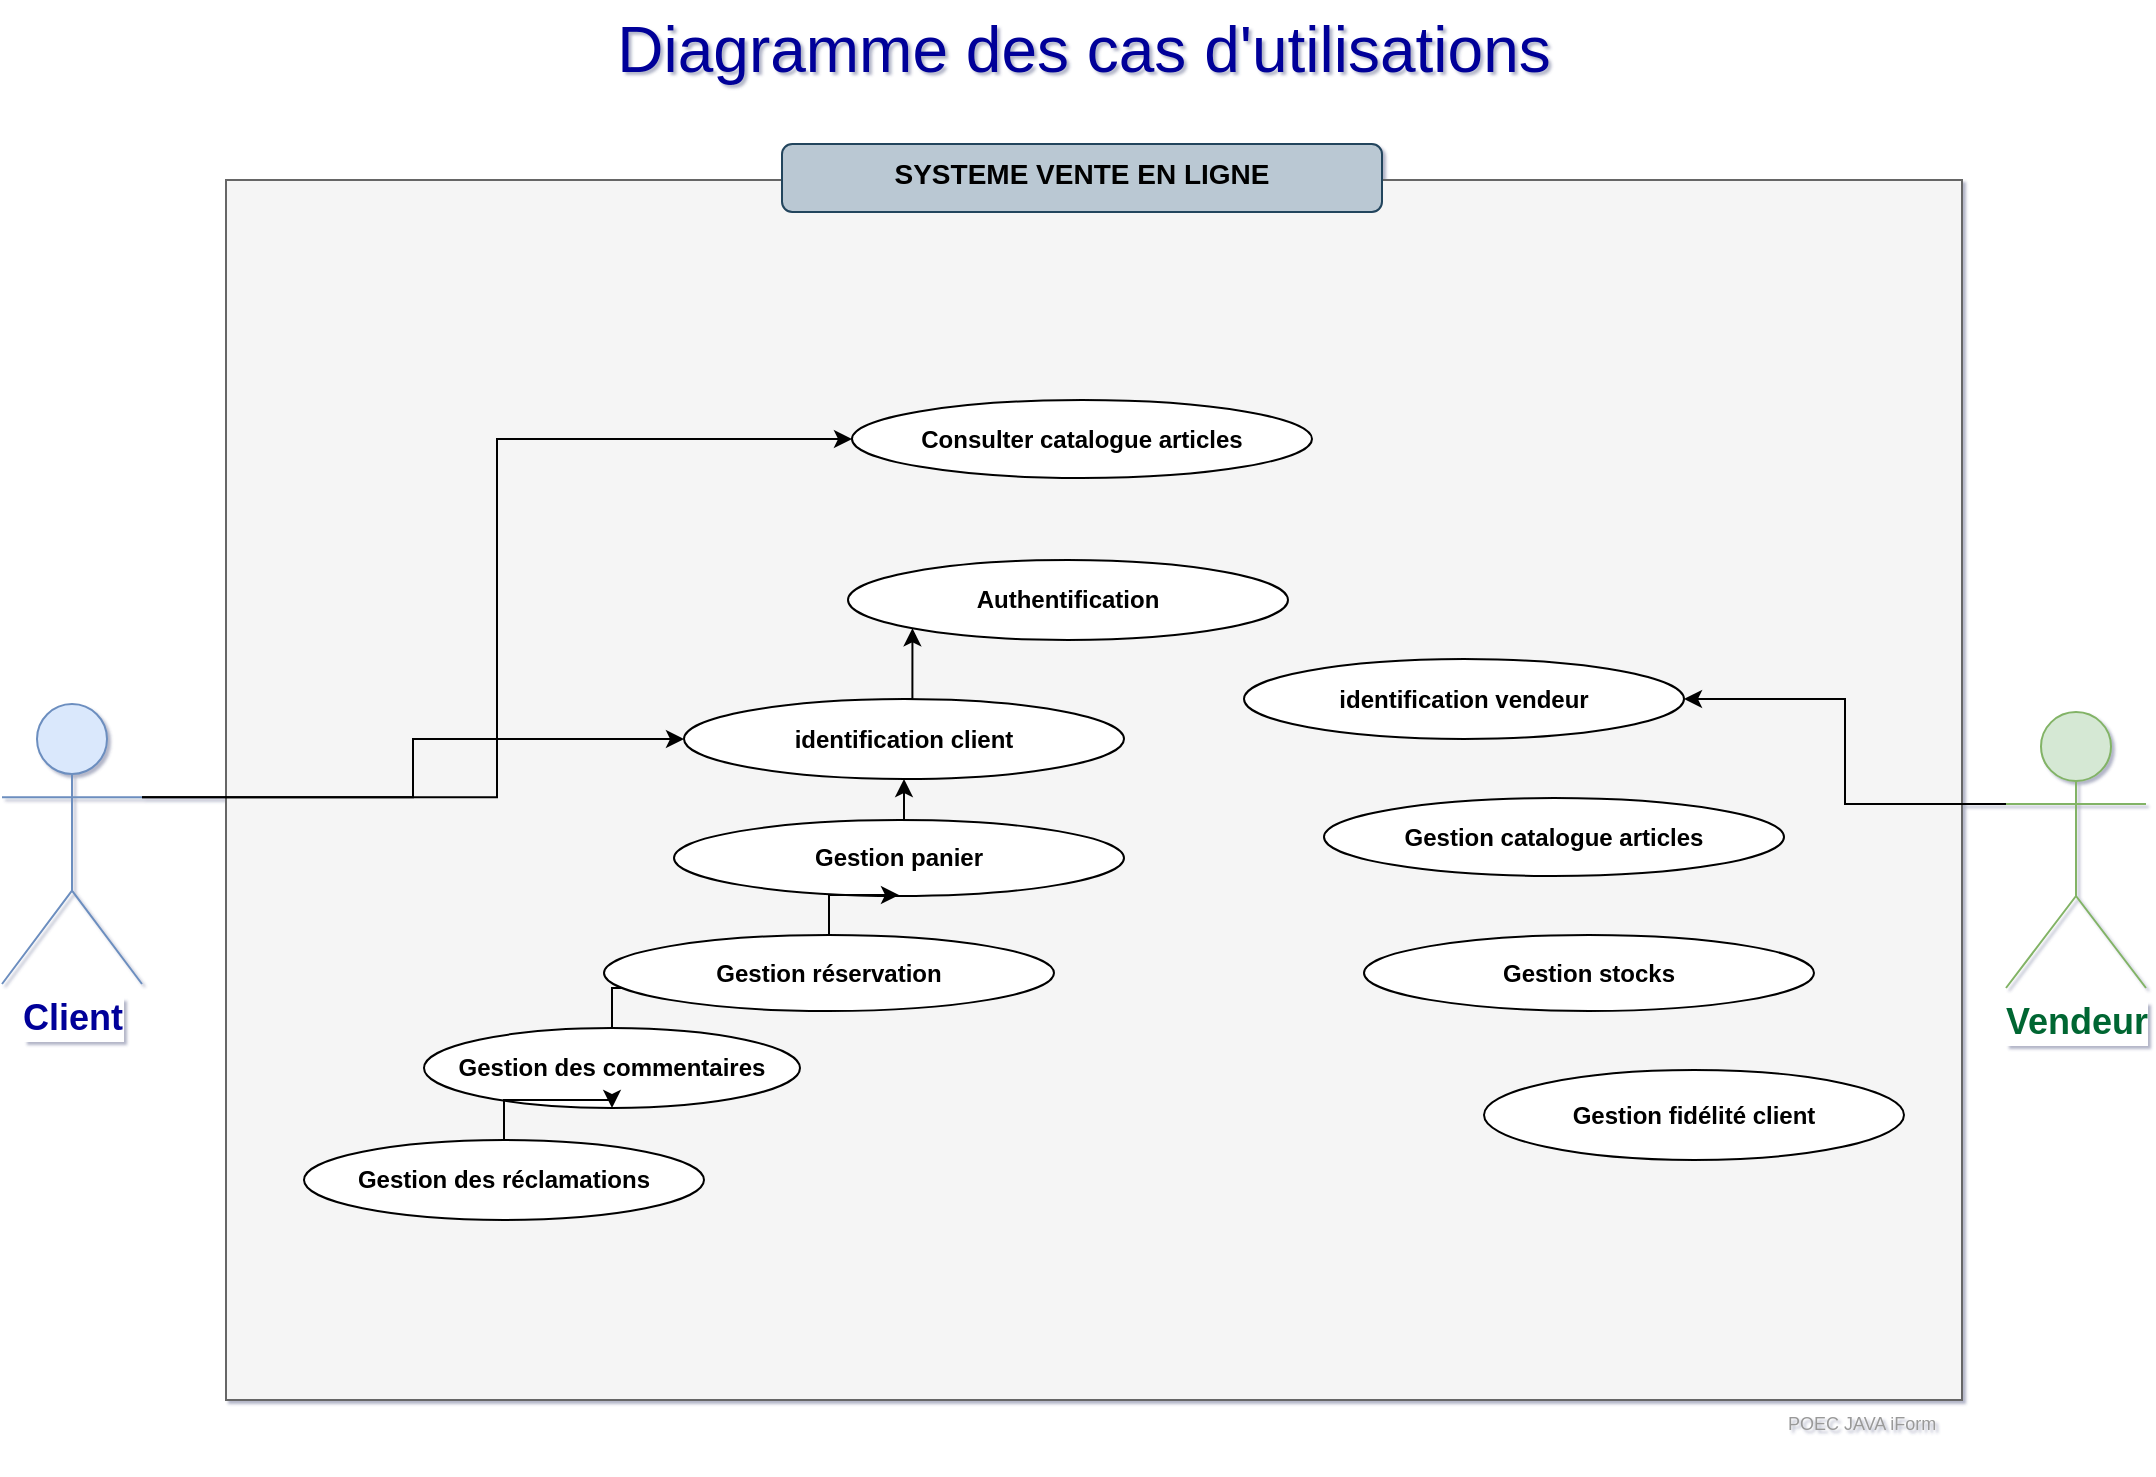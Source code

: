 <mxfile version="10.9.8" type="google"><diagram id="gy2QpjZNauT2OFBlqRVt" name="Page-1"><mxGraphModel dx="2037" dy="2097" grid="1" gridSize="10" guides="1" tooltips="1" connect="1" arrows="1" fold="1" page="1" pageScale="1" pageWidth="1169" pageHeight="827" math="0" shadow="1"><root><mxCell id="0"/><mxCell id="1" style="" parent="0"/><mxCell id="vmg2FbhWiP4dFP8dIsx7-2" value="" style="whiteSpace=wrap;html=1;fillColor=#f5f5f5;strokeColor=#666666;aspect=fixed;gradientDirection=east;fontColor=#333333;" parent="1" vertex="1"><mxGeometry x="-1019" y="-1510" width="868" height="610" as="geometry"/></mxCell><mxCell id="jJY2KtnaPIEv0p_k36iy-1" value="Client" style="shape=umlActor;verticalLabelPosition=bottom;labelBackgroundColor=#ffffff;verticalAlign=top;html=1;outlineConnect=0;fontSize=18;fillColor=#dae8fc;strokeColor=#6c8ebf;fontColor=#000099;fontStyle=1" parent="1" vertex="1"><mxGeometry x="-1131" y="-1248" width="70" height="140" as="geometry"/></mxCell><mxCell id="jJY2KtnaPIEv0p_k36iy-29" value="&lt;font style=&quot;font-size: 32px;&quot;&gt;Diagramme des cas d'utilisations&lt;/font&gt;" style="text;html=1;strokeColor=none;fillColor=none;align=center;verticalAlign=middle;whiteSpace=wrap;rounded=0;fontSize=32;fontColor=#000099;" parent="1" vertex="1"><mxGeometry x="-860" y="-1600" width="540" height="50" as="geometry"/></mxCell><mxCell id="6HSuD5VmJ3jCZOE1iI-S-3" value="Vendeur" style="shape=umlActor;verticalLabelPosition=bottom;labelBackgroundColor=#ffffff;verticalAlign=top;html=1;outlineConnect=0;fontSize=18;fillColor=#d5e8d4;strokeColor=#82b366;fontColor=#006633;fontStyle=1" parent="1" vertex="1"><mxGeometry x="-129" y="-1244" width="70" height="138" as="geometry"/></mxCell><mxCell id="vmg2FbhWiP4dFP8dIsx7-3" value="&lt;div style=&quot;font-size: 14px&quot;&gt;SYSTEME VENTE EN LIGNE&lt;/div&gt;&lt;div style=&quot;font-size: 14px&quot;&gt;&lt;br style=&quot;font-size: 14px&quot;&gt;&lt;/div&gt;" style="text;html=1;align=center;verticalAlign=top;whiteSpace=wrap;rounded=1;fontSize=14;labelBackgroundColor=none;shadow=0;fillColor=#bac8d3;strokeColor=#23445d;comic=0;glass=0;fontStyle=1" parent="1" vertex="1"><mxGeometry x="-741" y="-1528" width="300" height="34" as="geometry"/></mxCell><mxCell id="8FL3fubIxs6-75wPnmAW-33" value="POEC JAVA iForm" style="text;resizable=0;points=[];autosize=1;align=left;verticalAlign=top;spacingTop=-4;fontSize=9;fontColor=#999999;shadow=0;html=1;" parent="1" vertex="1"><mxGeometry x="-240" y="-896" width="90" height="30" as="geometry"/></mxCell><mxCell id="8FL3fubIxs6-75wPnmAW-78" value="shema" style="" parent="0"/><mxCell id="8FL3fubIxs6-75wPnmAW-80" value="Consulter catalogue articles" style="ellipse;whiteSpace=wrap;html=1;fontStyle=1" parent="8FL3fubIxs6-75wPnmAW-78" vertex="1"><mxGeometry x="-706" y="-1400" width="230" height="39" as="geometry"/></mxCell><mxCell id="8FL3fubIxs6-75wPnmAW-88" value="Authentification" style="ellipse;whiteSpace=wrap;html=1;fontStyle=1" parent="8FL3fubIxs6-75wPnmAW-78" vertex="1"><mxGeometry x="-708" y="-1320" width="220" height="40" as="geometry"/></mxCell><mxCell id="cxgmgG1cLZI63yX_HRA4-25" style="edgeStyle=orthogonalEdgeStyle;rounded=0;orthogonalLoop=1;jettySize=auto;html=1;exitX=0.5;exitY=0;exitDx=0;exitDy=0;entryX=0.5;entryY=1;entryDx=0;entryDy=0;" parent="8FL3fubIxs6-75wPnmAW-78" source="8FL3fubIxs6-75wPnmAW-93" target="cxgmgG1cLZI63yX_HRA4-7" edge="1"><mxGeometry relative="1" as="geometry"/></mxCell><mxCell id="8FL3fubIxs6-75wPnmAW-93" value="Gestion des commentaires" style="ellipse;whiteSpace=wrap;html=1;fontStyle=1" parent="8FL3fubIxs6-75wPnmAW-78" vertex="1"><mxGeometry x="-920" y="-1086" width="188" height="40" as="geometry"/></mxCell><mxCell id="cxgmgG1cLZI63yX_HRA4-26" style="edgeStyle=orthogonalEdgeStyle;rounded=0;orthogonalLoop=1;jettySize=auto;html=1;exitX=0.5;exitY=0;exitDx=0;exitDy=0;entryX=0.5;entryY=1;entryDx=0;entryDy=0;" parent="8FL3fubIxs6-75wPnmAW-78" source="8FL3fubIxs6-75wPnmAW-95" target="8FL3fubIxs6-75wPnmAW-93" edge="1"><mxGeometry relative="1" as="geometry"/></mxCell><mxCell id="8FL3fubIxs6-75wPnmAW-95" value="Gestion des réclamations" style="ellipse;whiteSpace=wrap;html=1;fontStyle=1" parent="8FL3fubIxs6-75wPnmAW-78" vertex="1"><mxGeometry x="-980" y="-1030" width="200" height="40" as="geometry"/></mxCell><mxCell id="cxgmgG1cLZI63yX_HRA4-23" style="edgeStyle=orthogonalEdgeStyle;rounded=0;orthogonalLoop=1;jettySize=auto;html=1;exitX=0.5;exitY=0;exitDx=0;exitDy=0;entryX=0.5;entryY=1;entryDx=0;entryDy=0;" parent="8FL3fubIxs6-75wPnmAW-78" source="cxgmgG1cLZI63yX_HRA4-3" target="cxgmgG1cLZI63yX_HRA4-18" edge="1"><mxGeometry relative="1" as="geometry"/></mxCell><mxCell id="cxgmgG1cLZI63yX_HRA4-3" value="Gestion panier" style="ellipse;whiteSpace=wrap;html=1;fontStyle=1" parent="8FL3fubIxs6-75wPnmAW-78" vertex="1"><mxGeometry x="-795" y="-1190" width="225" height="38" as="geometry"/></mxCell><mxCell id="cxgmgG1cLZI63yX_HRA4-4" value="Gestion fidélité client" style="ellipse;whiteSpace=wrap;html=1;fontStyle=1" parent="8FL3fubIxs6-75wPnmAW-78" vertex="1"><mxGeometry x="-390" y="-1065" width="210" height="45" as="geometry"/></mxCell><mxCell id="cxgmgG1cLZI63yX_HRA4-5" value="Gestion catalogue articles" style="ellipse;whiteSpace=wrap;html=1;fontStyle=1" parent="8FL3fubIxs6-75wPnmAW-78" vertex="1"><mxGeometry x="-470" y="-1201" width="230" height="39" as="geometry"/></mxCell><mxCell id="cxgmgG1cLZI63yX_HRA4-24" style="edgeStyle=orthogonalEdgeStyle;rounded=0;orthogonalLoop=1;jettySize=auto;html=1;exitX=0.5;exitY=0;exitDx=0;exitDy=0;entryX=0.5;entryY=1;entryDx=0;entryDy=0;" parent="8FL3fubIxs6-75wPnmAW-78" source="cxgmgG1cLZI63yX_HRA4-7" target="cxgmgG1cLZI63yX_HRA4-3" edge="1"><mxGeometry relative="1" as="geometry"/></mxCell><mxCell id="cxgmgG1cLZI63yX_HRA4-7" value="Gestion réservation" style="ellipse;whiteSpace=wrap;html=1;fontStyle=1" parent="8FL3fubIxs6-75wPnmAW-78" vertex="1"><mxGeometry x="-830" y="-1132.5" width="225" height="38" as="geometry"/></mxCell><mxCell id="cxgmgG1cLZI63yX_HRA4-9" value="Gestion stocks" style="ellipse;whiteSpace=wrap;html=1;fontStyle=1" parent="8FL3fubIxs6-75wPnmAW-78" vertex="1"><mxGeometry x="-450" y="-1132.5" width="225" height="38" as="geometry"/></mxCell><mxCell id="cxgmgG1cLZI63yX_HRA4-12" style="edgeStyle=orthogonalEdgeStyle;rounded=0;orthogonalLoop=1;jettySize=auto;html=1;exitX=1;exitY=0.333;exitDx=0;exitDy=0;exitPerimeter=0;entryX=0;entryY=0.5;entryDx=0;entryDy=0;" parent="8FL3fubIxs6-75wPnmAW-78" source="jJY2KtnaPIEv0p_k36iy-1" target="8FL3fubIxs6-75wPnmAW-80" edge="1"><mxGeometry relative="1" as="geometry"/></mxCell><mxCell id="cxgmgG1cLZI63yX_HRA4-22" style="edgeStyle=orthogonalEdgeStyle;rounded=0;orthogonalLoop=1;jettySize=auto;html=1;exitX=0.5;exitY=0;exitDx=0;exitDy=0;entryX=0;entryY=1;entryDx=0;entryDy=0;" parent="8FL3fubIxs6-75wPnmAW-78" source="cxgmgG1cLZI63yX_HRA4-18" target="8FL3fubIxs6-75wPnmAW-88" edge="1"><mxGeometry relative="1" as="geometry"/></mxCell><mxCell id="cxgmgG1cLZI63yX_HRA4-18" value="identification client" style="ellipse;whiteSpace=wrap;html=1;fontStyle=1" parent="8FL3fubIxs6-75wPnmAW-78" vertex="1"><mxGeometry x="-790" y="-1250.5" width="220" height="40" as="geometry"/></mxCell><mxCell id="cxgmgG1cLZI63yX_HRA4-19" value="identification vendeur" style="ellipse;whiteSpace=wrap;html=1;fontStyle=1" parent="8FL3fubIxs6-75wPnmAW-78" vertex="1"><mxGeometry x="-510" y="-1270.5" width="220" height="40" as="geometry"/></mxCell><mxCell id="cxgmgG1cLZI63yX_HRA4-20" style="edgeStyle=orthogonalEdgeStyle;rounded=0;orthogonalLoop=1;jettySize=auto;html=1;exitX=1;exitY=0.333;exitDx=0;exitDy=0;exitPerimeter=0;" parent="8FL3fubIxs6-75wPnmAW-78" source="jJY2KtnaPIEv0p_k36iy-1" target="cxgmgG1cLZI63yX_HRA4-18" edge="1"><mxGeometry relative="1" as="geometry"/></mxCell><mxCell id="cxgmgG1cLZI63yX_HRA4-21" style="edgeStyle=orthogonalEdgeStyle;rounded=0;orthogonalLoop=1;jettySize=auto;html=1;exitX=0;exitY=0.333;exitDx=0;exitDy=0;exitPerimeter=0;" parent="8FL3fubIxs6-75wPnmAW-78" source="6HSuD5VmJ3jCZOE1iI-S-3" target="cxgmgG1cLZI63yX_HRA4-19" edge="1"><mxGeometry relative="1" as="geometry"/></mxCell></root></mxGraphModel></diagram></mxfile>